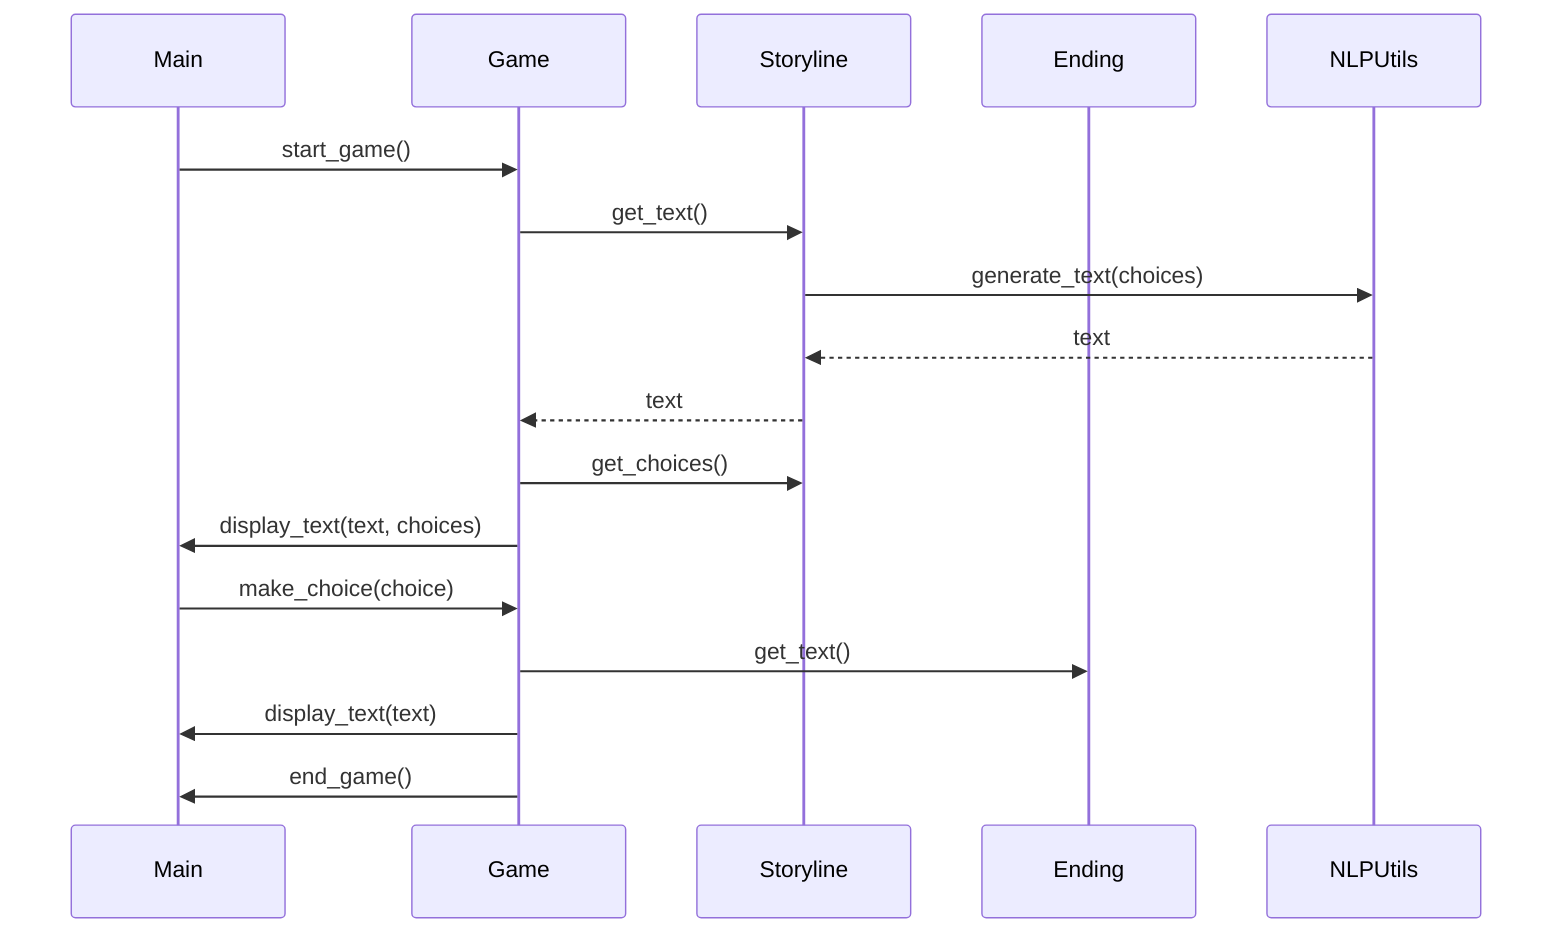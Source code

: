 sequenceDiagram
    participant M as Main
    participant G as Game
    participant S as Storyline
    participant E as Ending
    participant N as NLPUtils
    
    M->>G: start_game()
    G->>S: get_text()
    S->>N: generate_text(choices)
    N-->>S: text
    S-->>G: text
    G->>S: get_choices()
    G->>M: display_text(text, choices)
    M->>G: make_choice(choice)
    G->>E: get_text()
    G->>M: display_text(text)
    G->>M: end_game()